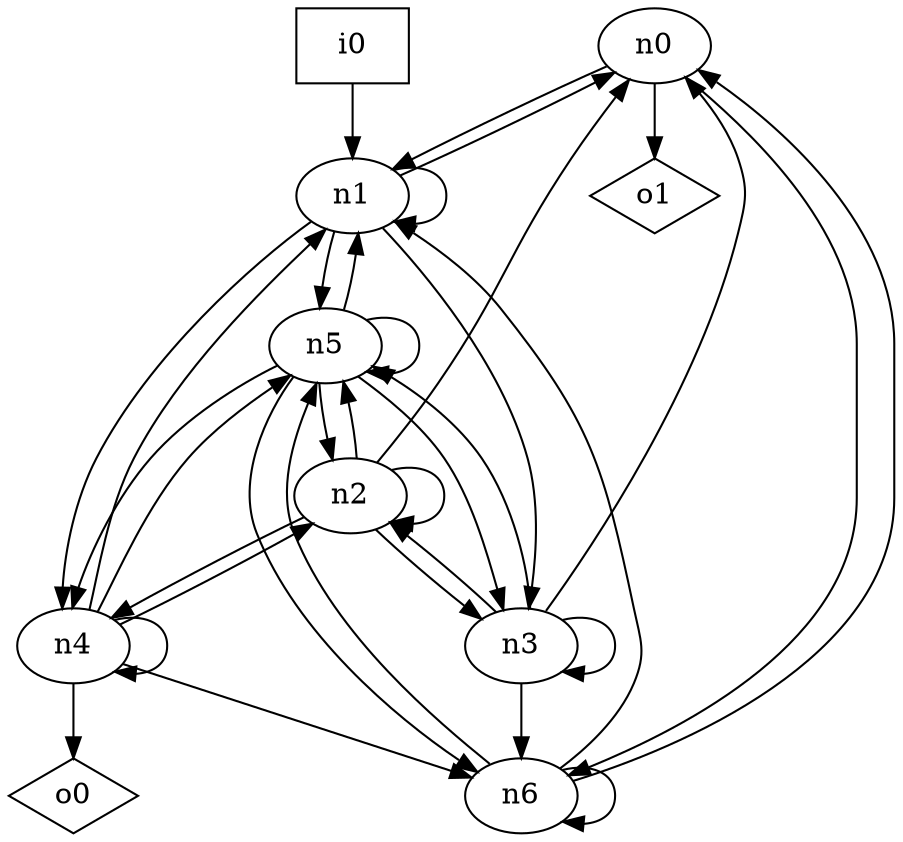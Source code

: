 digraph G {
n0 [label="n0"];
n1 [label="n1"];
n2 [label="n2"];
n3 [label="n3"];
n4 [label="n4"];
n5 [label="n5"];
n6 [label="n6"];
n7 [label="i0",shape="box"];
n8 [label="o0",shape="diamond"];
n9 [label="o1",shape="diamond"];
n0 -> n1
n0 -> n6
n0 -> n9
n1 -> n0
n1 -> n1
n1 -> n3
n1 -> n4
n1 -> n5
n2 -> n0
n2 -> n2
n2 -> n3
n2 -> n4
n2 -> n5
n3 -> n0
n3 -> n2
n3 -> n3
n3 -> n5
n3 -> n6
n4 -> n1
n4 -> n2
n4 -> n4
n4 -> n5
n4 -> n6
n4 -> n8
n5 -> n1
n5 -> n2
n5 -> n3
n5 -> n4
n5 -> n5
n5 -> n6
n6 -> n0
n6 -> n1
n6 -> n5
n6 -> n6
n7 -> n1
}